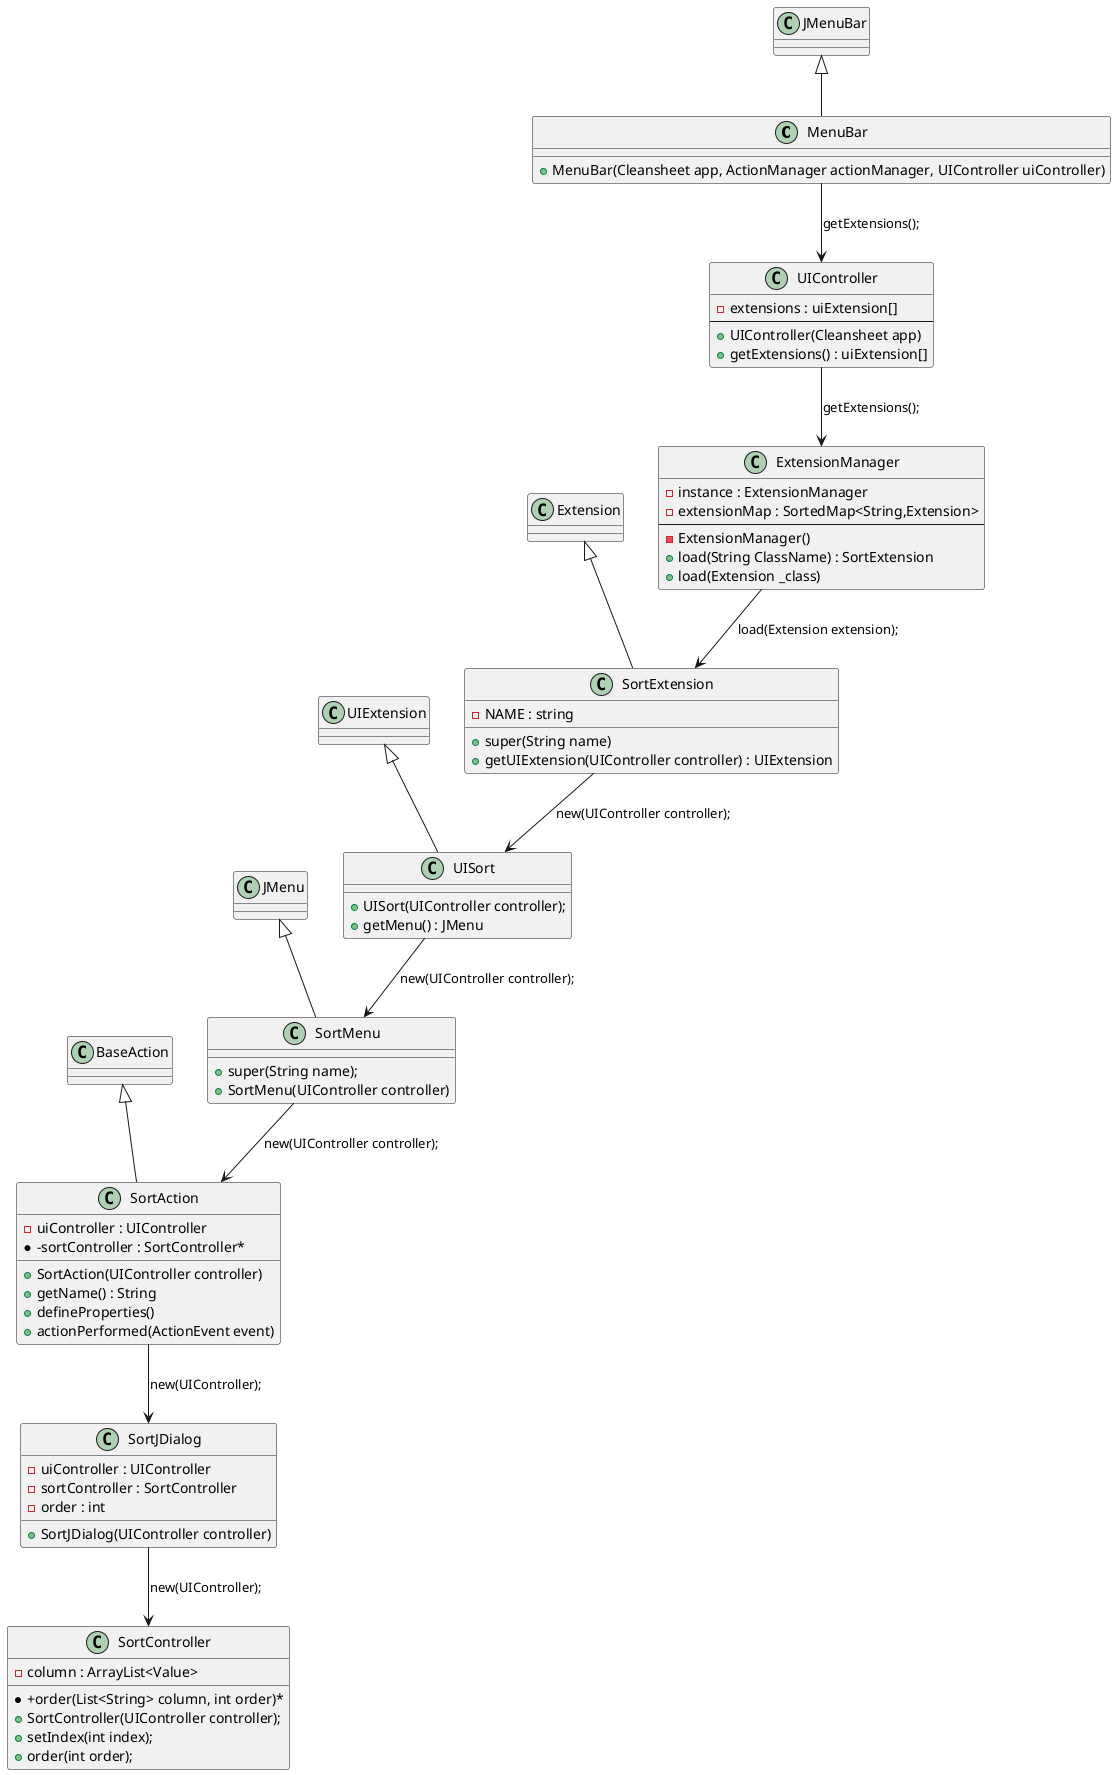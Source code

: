  @startuml doc-files/sort_class_diagram.png
class MenuBar {
	+MenuBar(Cleansheet app, ActionManager actionManager, UIController uiController)
}

class JMenuBar {
}

class UIController {
	-extensions : uiExtension[]
	--
	+UIController(Cleansheet app)
	+getExtensions() : uiExtension[]
}

class ExtensionManager {
	-instance : ExtensionManager
	-extensionMap : SortedMap<String,Extension>
	--
	-ExtensionManager()
	+load(String ClassName) : SortExtension
	+load(Extension _class)
}

class Extension{
}

class SortExtension{
	-NAME : string
	+super(String name)
	+getUIExtension(UIController controller) : UIExtension
}

class UIExtension{
}

class UISort{
	+UISort(UIController controller);
	+getMenu() : JMenu
}

class JMenu{
}

class SortMenu{
	+super(String name);
	+SortMenu(UIController controller)
}

class BaseAction{
}

class SortAction{
	-uiController : UIController
	*-sortController : SortController*
	+SortAction(UIController controller)
	+getName() : String
	+defineProperties()
	+actionPerformed(ActionEvent event)
}

class SortJDialog{
	-uiController : UIController
	-sortController : SortController
	-order : int
	+SortJDialog(UIController controller)
}


class SortController{
	-column : ArrayList<Value>
	*+order(List<String> column, int order)*
	+SortController(UIController controller);
	+setIndex(int index);
	+order(int order);
}




JMenuBar <|-- MenuBar
Extension <|-- SortExtension
UIExtension <|-- UISort
JMenu <|-- SortMenu
BaseAction <|-- SortAction

MenuBar --> UIController : getExtensions();
UIController --> ExtensionManager : getExtensions();
ExtensionManager --> SortExtension : load(Extension extension);
SortExtension --> UISort : new(UIController controller);
UISort --> SortMenu : new(UIController controller);
SortMenu --> SortAction : new(UIController controller);
SortAction --> SortJDialog : new(UIController);
SortJDialog --> SortController : new(UIController);


  @enduml